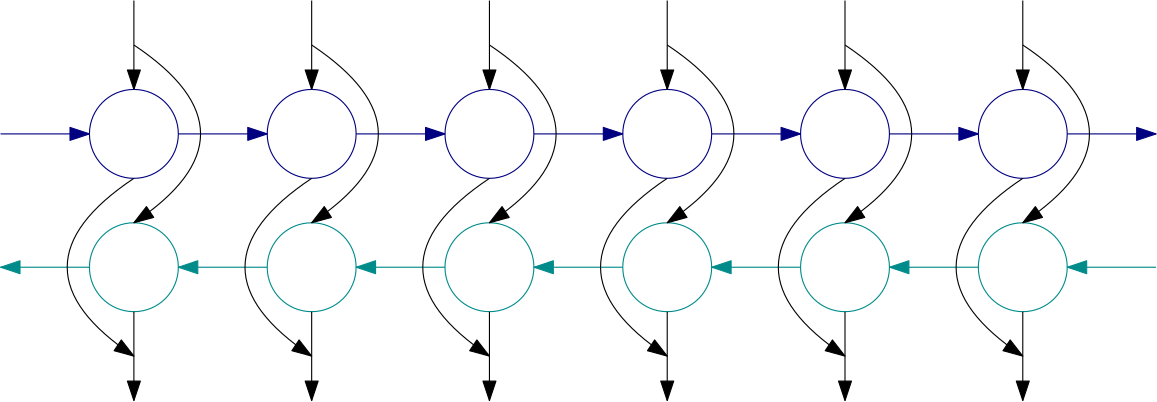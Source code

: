 <ipe version="70206" creator="Ipe 7.2.9">
<info created="D:20180423065931" modified="D:20200413184300"/>
<ipestyle name="basic">
<symbol name="arrow/arc(spx)">
<path stroke="sym-stroke" fill="sym-stroke" pen="sym-pen">
0 0 m
-1 0.333 l
-1 -0.333 l
h
</path>
</symbol>
<symbol name="arrow/farc(spx)">
<path stroke="sym-stroke" fill="white" pen="sym-pen">
0 0 m
-1 0.333 l
-1 -0.333 l
h
</path>
</symbol>
<symbol name="arrow/ptarc(spx)">
<path stroke="sym-stroke" fill="sym-stroke" pen="sym-pen">
0 0 m
-1 0.333 l
-0.8 0 l
-1 -0.333 l
h
</path>
</symbol>
<symbol name="arrow/fptarc(spx)">
<path stroke="sym-stroke" fill="white" pen="sym-pen">
0 0 m
-1 0.333 l
-0.8 0 l
-1 -0.333 l
h
</path>
</symbol>
<symbol name="mark/circle(sx)" transformations="translations">
<path fill="sym-stroke">
0.6 0 0 0.6 0 0 e
0.4 0 0 0.4 0 0 e
</path>
</symbol>
<symbol name="mark/disk(sx)" transformations="translations">
<path fill="sym-stroke">
0.6 0 0 0.6 0 0 e
</path>
</symbol>
<symbol name="mark/fdisk(sfx)" transformations="translations">
<group>
<path fill="sym-fill">
0.5 0 0 0.5 0 0 e
</path>
<path fill="sym-stroke" fillrule="eofill">
0.6 0 0 0.6 0 0 e
0.4 0 0 0.4 0 0 e
</path>
</group>
</symbol>
<symbol name="mark/box(sx)" transformations="translations">
<path fill="sym-stroke" fillrule="eofill">
-0.6 -0.6 m
0.6 -0.6 l
0.6 0.6 l
-0.6 0.6 l
h
-0.4 -0.4 m
0.4 -0.4 l
0.4 0.4 l
-0.4 0.4 l
h
</path>
</symbol>
<symbol name="mark/square(sx)" transformations="translations">
<path fill="sym-stroke">
-0.6 -0.6 m
0.6 -0.6 l
0.6 0.6 l
-0.6 0.6 l
h
</path>
</symbol>
<symbol name="mark/fsquare(sfx)" transformations="translations">
<group>
<path fill="sym-fill">
-0.5 -0.5 m
0.5 -0.5 l
0.5 0.5 l
-0.5 0.5 l
h
</path>
<path fill="sym-stroke" fillrule="eofill">
-0.6 -0.6 m
0.6 -0.6 l
0.6 0.6 l
-0.6 0.6 l
h
-0.4 -0.4 m
0.4 -0.4 l
0.4 0.4 l
-0.4 0.4 l
h
</path>
</group>
</symbol>
<symbol name="mark/cross(sx)" transformations="translations">
<group>
<path fill="sym-stroke">
-0.43 -0.57 m
0.57 0.43 l
0.43 0.57 l
-0.57 -0.43 l
h
</path>
<path fill="sym-stroke">
-0.43 0.57 m
0.57 -0.43 l
0.43 -0.57 l
-0.57 0.43 l
h
</path>
</group>
</symbol>
<symbol name="arrow/fnormal(spx)">
<path stroke="sym-stroke" fill="white" pen="sym-pen">
0 0 m
-1 0.333 l
-1 -0.333 l
h
</path>
</symbol>
<symbol name="arrow/pointed(spx)">
<path stroke="sym-stroke" fill="sym-stroke" pen="sym-pen">
0 0 m
-1 0.333 l
-0.8 0 l
-1 -0.333 l
h
</path>
</symbol>
<symbol name="arrow/fpointed(spx)">
<path stroke="sym-stroke" fill="white" pen="sym-pen">
0 0 m
-1 0.333 l
-0.8 0 l
-1 -0.333 l
h
</path>
</symbol>
<symbol name="arrow/linear(spx)">
<path stroke="sym-stroke" pen="sym-pen">
-1 0.333 m
0 0 l
-1 -0.333 l
</path>
</symbol>
<symbol name="arrow/fdouble(spx)">
<path stroke="sym-stroke" fill="white" pen="sym-pen">
0 0 m
-1 0.333 l
-1 -0.333 l
h
-1 0 m
-2 0.333 l
-2 -0.333 l
h
</path>
</symbol>
<symbol name="arrow/double(spx)">
<path stroke="sym-stroke" fill="sym-stroke" pen="sym-pen">
0 0 m
-1 0.333 l
-1 -0.333 l
h
-1 0 m
-2 0.333 l
-2 -0.333 l
h
</path>
</symbol>
<pen name="heavier" value="0.8"/>
<pen name="fat" value="1.2"/>
<pen name="ultrafat" value="2"/>
<symbolsize name="large" value="5"/>
<symbolsize name="small" value="2"/>
<symbolsize name="tiny" value="1.1"/>
<arrowsize name="large" value="10"/>
<arrowsize name="small" value="5"/>
<arrowsize name="tiny" value="3"/>
<color name="red" value="1 0 0"/>
<color name="green" value="0 1 0"/>
<color name="blue" value="0 0 1"/>
<color name="yellow" value="1 1 0"/>
<color name="orange" value="1 0.647 0"/>
<color name="gold" value="1 0.843 0"/>
<color name="purple" value="0.627 0.125 0.941"/>
<color name="gray" value="0.745"/>
<color name="brown" value="0.647 0.165 0.165"/>
<color name="navy" value="0 0 0.502"/>
<color name="pink" value="1 0.753 0.796"/>
<color name="seagreen" value="0.18 0.545 0.341"/>
<color name="turquoise" value="0.251 0.878 0.816"/>
<color name="violet" value="0.933 0.51 0.933"/>
<color name="darkblue" value="0 0 0.545"/>
<color name="darkcyan" value="0 0.545 0.545"/>
<color name="darkgray" value="0.663"/>
<color name="darkgreen" value="0 0.392 0"/>
<color name="darkmagenta" value="0.545 0 0.545"/>
<color name="darkorange" value="1 0.549 0"/>
<color name="darkred" value="0.545 0 0"/>
<color name="lightblue" value="0.678 0.847 0.902"/>
<color name="lightcyan" value="0.878 1 1"/>
<color name="lightgray" value="0.827"/>
<color name="lightgreen" value="0.565 0.933 0.565"/>
<color name="lightyellow" value="1 1 0.878"/>
<dashstyle name="dashed" value="[4] 0"/>
<dashstyle name="dotted" value="[1 3] 0"/>
<dashstyle name="dash dotted" value="[4 2 1 2] 0"/>
<dashstyle name="dash dot dotted" value="[4 2 1 2 1 2] 0"/>
<textsize name="large" value="\large"/>
<textsize name="small" value="\small"/>
<textsize name="tiny" value="\tiny"/>
<textsize name="Large" value="\Large"/>
<textsize name="LARGE" value="\LARGE"/>
<textsize name="huge" value="\huge"/>
<textsize name="Huge" value="\Huge"/>
<textsize name="footnote" value="\footnotesize"/>
<textstyle name="center" begin="\begin{center}" end="\end{center}"/>
<textstyle name="itemize" begin="\begin{itemize}" end="\end{itemize}"/>
<textstyle name="item" begin="\begin{itemize}\item{}" end="\end{itemize}"/>
<gridsize name="4 pts" value="4"/>
<gridsize name="8 pts (~3 mm)" value="8"/>
<gridsize name="16 pts (~6 mm)" value="16"/>
<gridsize name="32 pts (~12 mm)" value="32"/>
<gridsize name="10 pts (~3.5 mm)" value="10"/>
<gridsize name="20 pts (~7 mm)" value="20"/>
<gridsize name="14 pts (~5 mm)" value="14"/>
<gridsize name="28 pts (~10 mm)" value="28"/>
<gridsize name="56 pts (~20 mm)" value="56"/>
<anglesize name="90 deg" value="90"/>
<anglesize name="60 deg" value="60"/>
<anglesize name="45 deg" value="45"/>
<anglesize name="30 deg" value="30"/>
<anglesize name="22.5 deg" value="22.5"/>
<opacity name="10%" value="0.1"/>
<opacity name="30%" value="0.3"/>
<opacity name="50%" value="0.5"/>
<opacity name="75%" value="0.75"/>
<tiling name="falling" angle="-60" step="4" width="1"/>
<tiling name="rising" angle="30" step="4" width="1"/>
</ipestyle>
<page>
<layer name="alpha"/>
<view layers="alpha" active="alpha"/>
<path layer="alpha" stroke="navy">
16 0 0 16 80 768 e
</path>
<path stroke="black" arrow="normal/normal">
80 816 m
80 784 l
</path>
<path stroke="navy" arrow="normal/normal">
32 768 m
64 768 l
</path>
<path matrix="1 0 0 1 64 0" stroke="navy">
16 0 0 16 80 768 e
</path>
<path matrix="1 0 0 1 64 0" stroke="black" arrow="normal/normal">
80 816 m
80 784 l
</path>
<path matrix="1 0 0 1 64 0" stroke="navy" arrow="normal/normal">
32 768 m
64 768 l
</path>
<path matrix="1 0 0 1 128 0" stroke="navy">
16 0 0 16 80 768 e
</path>
<path matrix="1 0 0 1 128 0" stroke="black" arrow="normal/normal">
80 816 m
80 784 l
</path>
<path matrix="1 0 0 1 128 0" stroke="navy" arrow="normal/normal">
32 768 m
64 768 l
</path>
<path matrix="1 0 0 1 192 0" stroke="navy">
16 0 0 16 80 768 e
</path>
<path matrix="1 0 0 1 192 0" stroke="black" arrow="normal/normal">
80 816 m
80 784 l
</path>
<path matrix="1 0 0 1 192 0" stroke="navy" arrow="normal/normal">
32 768 m
64 768 l
</path>
<path matrix="1 0 0 1 256 0" stroke="navy">
16 0 0 16 80 768 e
</path>
<path matrix="1 0 0 1 256 0" stroke="black" arrow="normal/normal">
80 816 m
80 784 l
</path>
<path matrix="1 0 0 1 256 0" stroke="navy" arrow="normal/normal">
32 768 m
64 768 l
</path>
<path matrix="1 0 0 1 320 0" stroke="navy">
16 0 0 16 80 768 e
</path>
<path matrix="1 0 0 1 320 0" stroke="black" arrow="normal/normal">
80 816 m
80 784 l
</path>
<path matrix="1 0 0 1 320 0" stroke="navy" arrow="normal/normal">
32 768 m
64 768 l
</path>
<path matrix="1 0 0 1 0 -48" stroke="darkcyan">
16 0 0 16 80 768 e
</path>
<path matrix="1 0 0 1 0 -48" stroke="darkcyan" rarrow="normal/normal">
32 768 m
64 768 l
</path>
<path matrix="1 0 0 1 64 -48" stroke="darkcyan">
16 0 0 16 80 768 e
</path>
<path matrix="1 0 0 1 64 -48" stroke="darkcyan" rarrow="normal/normal">
32 768 m
64 768 l
</path>
<path matrix="1 0 0 1 128 -48" stroke="darkcyan">
16 0 0 16 80 768 e
</path>
<path matrix="1 0 0 1 128 -48" stroke="darkcyan" rarrow="normal/normal">
32 768 m
64 768 l
</path>
<path matrix="1 0 0 1 192 -48" stroke="darkcyan">
16 0 0 16 80 768 e
</path>
<path matrix="1 0 0 1 192 -48" stroke="darkcyan" rarrow="normal/normal">
32 768 m
64 768 l
</path>
<path matrix="1 0 0 1 256 -48" stroke="darkcyan">
16 0 0 16 80 768 e
</path>
<path matrix="1 0 0 1 256 -48" stroke="darkcyan" rarrow="normal/normal">
32 768 m
64 768 l
</path>
<path matrix="1 0 0 1 320 -48" stroke="darkcyan">
16 0 0 16 80 768 e
</path>
<path matrix="1 0 0 1 320 -48" stroke="darkcyan" rarrow="normal/normal">
32 768 m
64 768 l
</path>
<path matrix="1 0 0 1 0 -112" stroke="black" arrow="normal/normal">
80 816 m
80 784 l
</path>
<path matrix="1 0 0 1 64 -112" stroke="black" arrow="normal/normal">
80 816 m
80 784 l
</path>
<path matrix="1 0 0 1 128 -112" stroke="black" arrow="normal/normal">
80 816 m
80 784 l
</path>
<path matrix="1 0 0 1 192 -112" stroke="black" arrow="normal/normal">
80 816 m
80 784 l
</path>
<path matrix="1 0 0 1 256 -112" stroke="black" arrow="normal/normal">
80 816 m
80 784 l
</path>
<path matrix="1 0 0 1 320 -112" stroke="black" arrow="normal/normal">
80 816 m
80 784 l
</path>
<path matrix="1 0 0 1 384 0" stroke="navy" arrow="normal/normal">
32 768 m
64 768 l
</path>
<path matrix="1 0 0 1 384 -48" stroke="darkcyan" rarrow="normal/normal">
32 768 m
64 768 l
</path>
<path matrix="1 0 0 1 0 -48" stroke="black" arrow="normal/normal">
80 800 m
32 768
80 736 c
</path>
<path matrix="-1 0 0 1 160 0" stroke="black" arrow="normal/normal">
80 800 m
32 768
80 736 c
</path>
<path matrix="1 0 0 1 64 -48" stroke="black" arrow="normal/normal">
80 800 m
32 768
80 736 c
</path>
<path matrix="-1 0 0 1 224 0" stroke="black" arrow="normal/normal">
80 800 m
32 768
80 736 c
</path>
<path matrix="1 0 0 1 128 -48" stroke="black" arrow="normal/normal">
80 800 m
32 768
80 736 c
</path>
<path matrix="-1 0 0 1 288 0" stroke="black" arrow="normal/normal">
80 800 m
32 768
80 736 c
</path>
<path matrix="1 0 0 1 192 -48" stroke="black" arrow="normal/normal">
80 800 m
32 768
80 736 c
</path>
<path matrix="-1 0 0 1 352 0" stroke="black" arrow="normal/normal">
80 800 m
32 768
80 736 c
</path>
<path matrix="1 0 0 1 256 -48" stroke="black" arrow="normal/normal">
80 800 m
32 768
80 736 c
</path>
<path matrix="-1 0 0 1 416 0" stroke="black" arrow="normal/normal">
80 800 m
32 768
80 736 c
</path>
<path matrix="1 0 0 1 320 -48" stroke="black" arrow="normal/normal">
80 800 m
32 768
80 736 c
</path>
<path matrix="-1 0 0 1 480 0" stroke="black" arrow="normal/normal">
80 800 m
32 768
80 736 c
</path>
</page>
</ipe>
